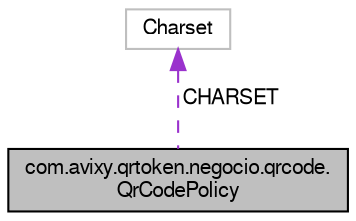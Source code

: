 digraph "com.avixy.qrtoken.negocio.qrcode.QrCodePolicy"
{
  bgcolor="transparent";
  edge [fontname="FreeSans",fontsize="10",labelfontname="FreeSans",labelfontsize="10"];
  node [fontname="FreeSans",fontsize="10",shape=record];
  Node1 [label="com.avixy.qrtoken.negocio.qrcode.\lQrCodePolicy",height=0.2,width=0.4,color="black", fillcolor="grey75", style="filled" fontcolor="black"];
  Node2 -> Node1 [dir="back",color="darkorchid3",fontsize="10",style="dashed",label=" CHARSET" ,fontname="FreeSans"];
  Node2 [label="Charset",height=0.2,width=0.4,color="grey75"];
}
